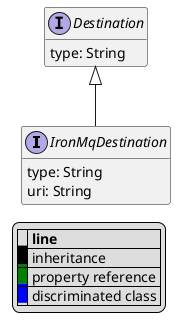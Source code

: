@startuml

hide empty fields
hide empty methods
legend
|= |= line |
|<back:black>   </back>| inheritance |
|<back:green>   </back>| property reference |
|<back:blue>   </back>| discriminated class |
endlegend
interface IronMqDestination [[IronMqDestination.svg]] extends Destination {
    type: String
    uri: String
}
interface Destination [[Destination.svg]]  {
    type: String
}





@enduml
